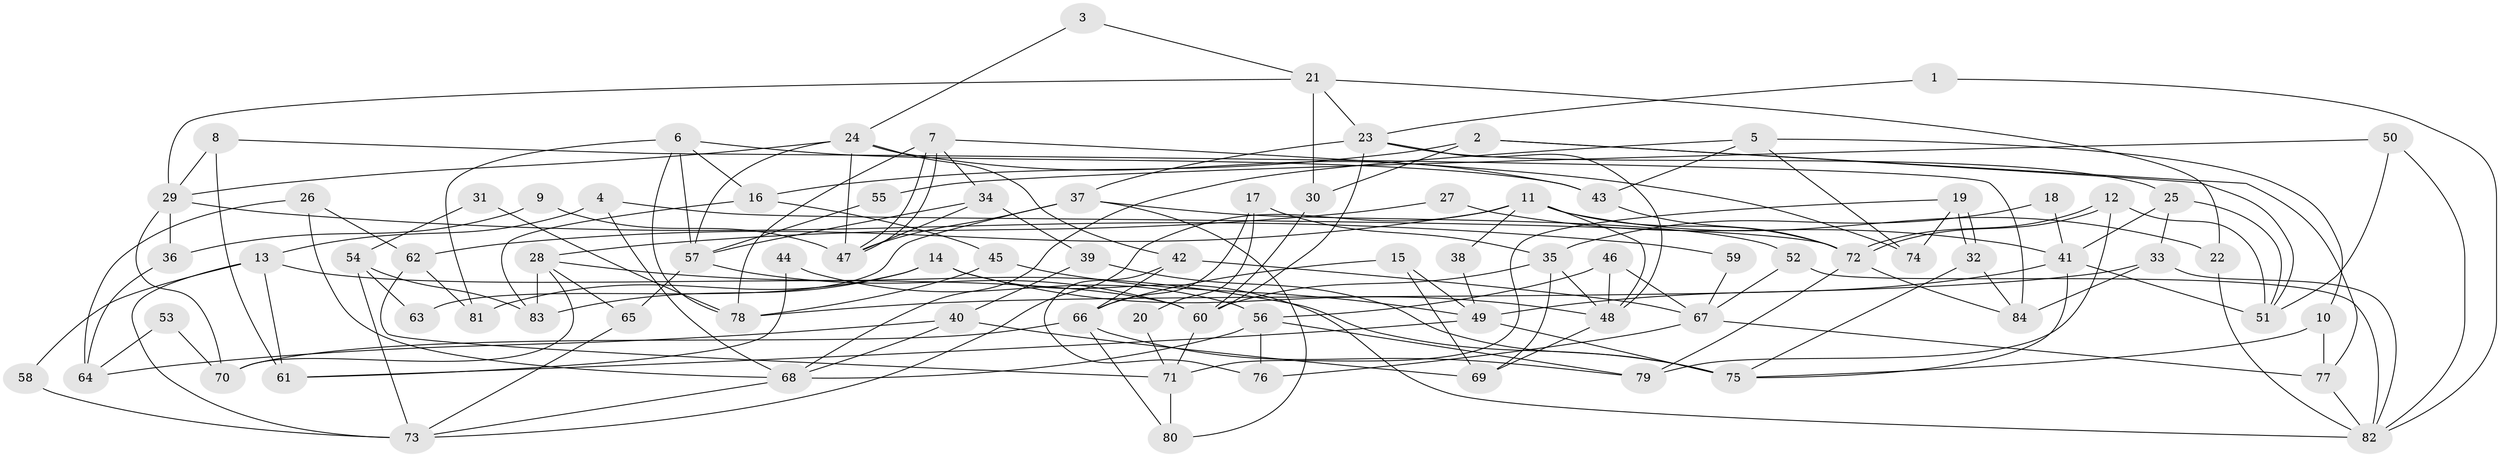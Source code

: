 // Generated by graph-tools (version 1.1) at 2025/36/03/09/25 02:36:10]
// undirected, 84 vertices, 168 edges
graph export_dot {
graph [start="1"]
  node [color=gray90,style=filled];
  1;
  2;
  3;
  4;
  5;
  6;
  7;
  8;
  9;
  10;
  11;
  12;
  13;
  14;
  15;
  16;
  17;
  18;
  19;
  20;
  21;
  22;
  23;
  24;
  25;
  26;
  27;
  28;
  29;
  30;
  31;
  32;
  33;
  34;
  35;
  36;
  37;
  38;
  39;
  40;
  41;
  42;
  43;
  44;
  45;
  46;
  47;
  48;
  49;
  50;
  51;
  52;
  53;
  54;
  55;
  56;
  57;
  58;
  59;
  60;
  61;
  62;
  63;
  64;
  65;
  66;
  67;
  68;
  69;
  70;
  71;
  72;
  73;
  74;
  75;
  76;
  77;
  78;
  79;
  80;
  81;
  82;
  83;
  84;
  1 -- 82;
  1 -- 23;
  2 -- 30;
  2 -- 77;
  2 -- 16;
  2 -- 51;
  3 -- 24;
  3 -- 21;
  4 -- 72;
  4 -- 68;
  4 -- 13;
  5 -- 10;
  5 -- 43;
  5 -- 68;
  5 -- 74;
  6 -- 43;
  6 -- 16;
  6 -- 57;
  6 -- 78;
  6 -- 81;
  7 -- 47;
  7 -- 47;
  7 -- 34;
  7 -- 74;
  7 -- 78;
  8 -- 84;
  8 -- 29;
  8 -- 61;
  9 -- 36;
  9 -- 47;
  10 -- 77;
  10 -- 75;
  11 -- 48;
  11 -- 62;
  11 -- 22;
  11 -- 38;
  11 -- 72;
  11 -- 73;
  12 -- 51;
  12 -- 72;
  12 -- 72;
  12 -- 79;
  13 -- 60;
  13 -- 58;
  13 -- 61;
  13 -- 73;
  14 -- 82;
  14 -- 48;
  14 -- 81;
  14 -- 83;
  15 -- 66;
  15 -- 49;
  15 -- 69;
  16 -- 45;
  16 -- 83;
  17 -- 66;
  17 -- 35;
  17 -- 20;
  18 -- 41;
  18 -- 35;
  19 -- 74;
  19 -- 32;
  19 -- 32;
  19 -- 71;
  20 -- 71;
  21 -- 29;
  21 -- 23;
  21 -- 22;
  21 -- 30;
  22 -- 82;
  23 -- 48;
  23 -- 25;
  23 -- 37;
  23 -- 60;
  24 -- 57;
  24 -- 47;
  24 -- 29;
  24 -- 42;
  24 -- 43;
  25 -- 33;
  25 -- 51;
  25 -- 41;
  26 -- 62;
  26 -- 68;
  26 -- 64;
  27 -- 28;
  27 -- 41;
  28 -- 65;
  28 -- 83;
  28 -- 70;
  28 -- 75;
  29 -- 70;
  29 -- 36;
  29 -- 59;
  30 -- 60;
  31 -- 54;
  31 -- 78;
  32 -- 75;
  32 -- 84;
  33 -- 84;
  33 -- 78;
  33 -- 82;
  34 -- 47;
  34 -- 57;
  34 -- 39;
  35 -- 69;
  35 -- 48;
  35 -- 60;
  36 -- 64;
  37 -- 80;
  37 -- 47;
  37 -- 52;
  37 -- 63;
  38 -- 49;
  39 -- 75;
  39 -- 40;
  40 -- 68;
  40 -- 64;
  40 -- 69;
  41 -- 49;
  41 -- 51;
  41 -- 75;
  42 -- 76;
  42 -- 66;
  42 -- 67;
  43 -- 72;
  44 -- 61;
  44 -- 56;
  45 -- 78;
  45 -- 49;
  46 -- 67;
  46 -- 56;
  46 -- 48;
  48 -- 69;
  49 -- 75;
  49 -- 61;
  50 -- 51;
  50 -- 82;
  50 -- 55;
  52 -- 82;
  52 -- 67;
  53 -- 70;
  53 -- 64;
  54 -- 73;
  54 -- 83;
  54 -- 63;
  55 -- 57;
  56 -- 68;
  56 -- 79;
  56 -- 76;
  57 -- 60;
  57 -- 65;
  58 -- 73;
  59 -- 67;
  60 -- 71;
  62 -- 81;
  62 -- 71;
  65 -- 73;
  66 -- 79;
  66 -- 70;
  66 -- 80;
  67 -- 76;
  67 -- 77;
  68 -- 73;
  71 -- 80;
  72 -- 79;
  72 -- 84;
  77 -- 82;
}
